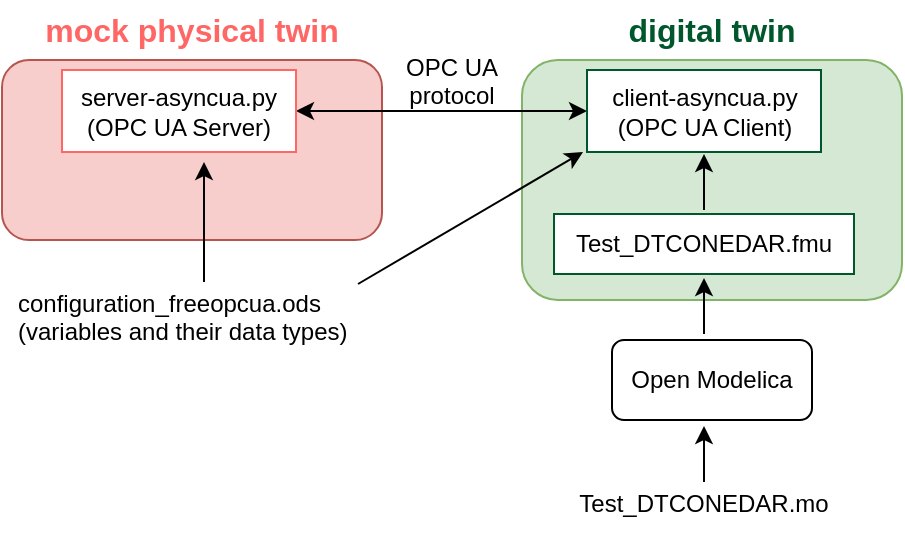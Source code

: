 <mxfile version="22.1.11" type="device">
  <diagram name="Page-1" id="GIl1BdKgMbYKWTe6OWiq">
    <mxGraphModel dx="1362" dy="709" grid="1" gridSize="10" guides="1" tooltips="1" connect="1" arrows="1" fold="1" page="1" pageScale="1" pageWidth="850" pageHeight="1100" math="0" shadow="0">
      <root>
        <mxCell id="0" />
        <mxCell id="1" parent="0" />
        <mxCell id="TuAtHYuRZ2ULCIViFn6H-13" value="" style="rounded=1;whiteSpace=wrap;html=1;fillColor=#f8cecc;strokeColor=#b85450;" parent="1" vertex="1">
          <mxGeometry x="100" y="220" width="190" height="90" as="geometry" />
        </mxCell>
        <mxCell id="TuAtHYuRZ2ULCIViFn6H-8" value="" style="rounded=1;whiteSpace=wrap;html=1;fillColor=#d5e8d4;strokeColor=#82b366;" parent="1" vertex="1">
          <mxGeometry x="360" y="220" width="190" height="120" as="geometry" />
        </mxCell>
        <mxCell id="TuAtHYuRZ2ULCIViFn6H-1" value="Open Modelica" style="rounded=1;whiteSpace=wrap;html=1;" parent="1" vertex="1">
          <mxGeometry x="405" y="360" width="100" height="40" as="geometry" />
        </mxCell>
        <mxCell id="TuAtHYuRZ2ULCIViFn6H-2" value="Test_DTCONEDAR.mo" style="text;html=1;strokeColor=none;fillColor=none;align=center;verticalAlign=middle;whiteSpace=wrap;rounded=0;" parent="1" vertex="1">
          <mxGeometry x="376" y="427" width="150" height="30" as="geometry" />
        </mxCell>
        <mxCell id="TuAtHYuRZ2ULCIViFn6H-4" value="Test_DTCONEDAR.fmu" style="text;html=1;strokeColor=#00572B;fillColor=#FFFFFF;align=center;verticalAlign=middle;whiteSpace=wrap;rounded=0;" parent="1" vertex="1">
          <mxGeometry x="376" y="297" width="150" height="30" as="geometry" />
        </mxCell>
        <mxCell id="TuAtHYuRZ2ULCIViFn6H-5" style="edgeStyle=orthogonalEdgeStyle;rounded=0;orthogonalLoop=1;jettySize=auto;html=1;" parent="1" edge="1">
          <mxGeometry relative="1" as="geometry">
            <mxPoint x="451" y="354" as="sourcePoint" />
            <mxPoint x="451" y="329" as="targetPoint" />
            <Array as="points">
              <mxPoint x="451" y="357" />
            </Array>
          </mxGeometry>
        </mxCell>
        <mxCell id="TuAtHYuRZ2ULCIViFn6H-7" style="edgeStyle=orthogonalEdgeStyle;rounded=0;orthogonalLoop=1;jettySize=auto;html=1;" parent="1" edge="1">
          <mxGeometry relative="1" as="geometry">
            <mxPoint x="451" y="428" as="sourcePoint" />
            <mxPoint x="451" y="403" as="targetPoint" />
            <Array as="points">
              <mxPoint x="451" y="431" />
            </Array>
          </mxGeometry>
        </mxCell>
        <mxCell id="TuAtHYuRZ2ULCIViFn6H-16" style="edgeStyle=orthogonalEdgeStyle;rounded=0;orthogonalLoop=1;jettySize=auto;html=1;entryX=1;entryY=0.5;entryDx=0;entryDy=0;startArrow=classic;startFill=1;" parent="1" source="TuAtHYuRZ2ULCIViFn6H-9" target="TuAtHYuRZ2ULCIViFn6H-11" edge="1">
          <mxGeometry relative="1" as="geometry" />
        </mxCell>
        <mxCell id="TuAtHYuRZ2ULCIViFn6H-9" value="client-asyncua.py&lt;br&gt;(OPC UA Client)" style="text;html=1;align=center;verticalAlign=middle;whiteSpace=wrap;rounded=0;fillColor=default;strokeColor=#00572B;" parent="1" vertex="1">
          <mxGeometry x="392.5" y="225" width="117" height="41" as="geometry" />
        </mxCell>
        <mxCell id="TuAtHYuRZ2ULCIViFn6H-10" style="edgeStyle=orthogonalEdgeStyle;rounded=0;orthogonalLoop=1;jettySize=auto;html=1;" parent="1" edge="1">
          <mxGeometry relative="1" as="geometry">
            <mxPoint x="451" y="292" as="sourcePoint" />
            <mxPoint x="451" y="267" as="targetPoint" />
            <Array as="points">
              <mxPoint x="451" y="295" />
            </Array>
          </mxGeometry>
        </mxCell>
        <mxCell id="TuAtHYuRZ2ULCIViFn6H-11" value="server-asyncua.py&lt;br&gt;(OPC UA Server)" style="text;html=1;align=center;verticalAlign=middle;whiteSpace=wrap;rounded=0;fillColor=default;gradientColor=none;strokeColor=#FF6666;" parent="1" vertex="1">
          <mxGeometry x="130" y="225" width="117" height="41" as="geometry" />
        </mxCell>
        <mxCell id="TuAtHYuRZ2ULCIViFn6H-12" value="&lt;b&gt;&lt;font style=&quot;font-size: 16px;&quot; color=&quot;#00572b&quot;&gt;digital twin&lt;/font&gt;&lt;/b&gt;" style="text;html=1;strokeColor=none;fillColor=none;align=center;verticalAlign=middle;whiteSpace=wrap;rounded=0;" parent="1" vertex="1">
          <mxGeometry x="380" y="190" width="150" height="30" as="geometry" />
        </mxCell>
        <mxCell id="TuAtHYuRZ2ULCIViFn6H-14" value="configuration_freeopcua.ods&#xa;(variables and their data types)" style="text;whiteSpace=wrap;" parent="1" vertex="1">
          <mxGeometry x="106" y="328" width="184.5" height="30" as="geometry" />
        </mxCell>
        <mxCell id="TuAtHYuRZ2ULCIViFn6H-15" style="edgeStyle=orthogonalEdgeStyle;rounded=0;orthogonalLoop=1;jettySize=auto;html=1;" parent="1" edge="1">
          <mxGeometry relative="1" as="geometry">
            <mxPoint x="201" y="331" as="sourcePoint" />
            <mxPoint x="201" y="271" as="targetPoint" />
            <Array as="points">
              <mxPoint x="201" y="316" />
              <mxPoint x="201" y="316" />
            </Array>
          </mxGeometry>
        </mxCell>
        <mxCell id="TuAtHYuRZ2ULCIViFn6H-17" value="OPC UA&#xa;protocol" style="text;whiteSpace=wrap;align=center;" parent="1" vertex="1">
          <mxGeometry x="290" y="210" width="70" height="30" as="geometry" />
        </mxCell>
        <mxCell id="TuAtHYuRZ2ULCIViFn6H-18" value="&lt;b&gt;&lt;font color=&quot;#ff6666&quot; style=&quot;font-size: 16px;&quot;&gt;mock physical twin&lt;/font&gt;&lt;/b&gt;" style="text;html=1;strokeColor=none;fillColor=none;align=center;verticalAlign=middle;whiteSpace=wrap;rounded=0;" parent="1" vertex="1">
          <mxGeometry x="120" y="190" width="150" height="30" as="geometry" />
        </mxCell>
        <mxCell id="k6VZeRyDt9537I-b7MQL-3" value="" style="endArrow=classic;html=1;rounded=0;entryX=0;entryY=1;entryDx=0;entryDy=0;" edge="1" parent="1">
          <mxGeometry width="50" height="50" relative="1" as="geometry">
            <mxPoint x="278" y="332" as="sourcePoint" />
            <mxPoint x="390.5" y="266" as="targetPoint" />
          </mxGeometry>
        </mxCell>
      </root>
    </mxGraphModel>
  </diagram>
</mxfile>
